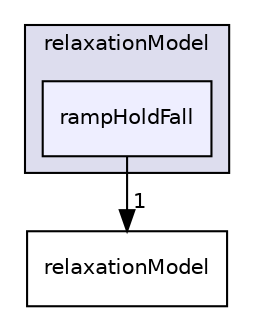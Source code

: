 digraph "applications/utilities/mesh/generation/foamyMesh/conformalVoronoiMesh/relaxationModel/rampHoldFall" {
  bgcolor=transparent;
  compound=true
  node [ fontsize="10", fontname="Helvetica"];
  edge [ labelfontsize="10", labelfontname="Helvetica"];
  subgraph clusterdir_86fea5251d03803ee00bc1cf868a2d17 {
    graph [ bgcolor="#ddddee", pencolor="black", label="relaxationModel" fontname="Helvetica", fontsize="10", URL="dir_86fea5251d03803ee00bc1cf868a2d17.html"]
  dir_4931a1357b7f10059dd2e4fba5003914 [shape=box, label="rampHoldFall", style="filled", fillcolor="#eeeeff", pencolor="black", URL="dir_4931a1357b7f10059dd2e4fba5003914.html"];
  }
  dir_fc86eb71261b5fe17a55a1e3490509d5 [shape=box label="relaxationModel" URL="dir_fc86eb71261b5fe17a55a1e3490509d5.html"];
  dir_4931a1357b7f10059dd2e4fba5003914->dir_fc86eb71261b5fe17a55a1e3490509d5 [headlabel="1", labeldistance=1.5 headhref="dir_000561_000562.html"];
}
